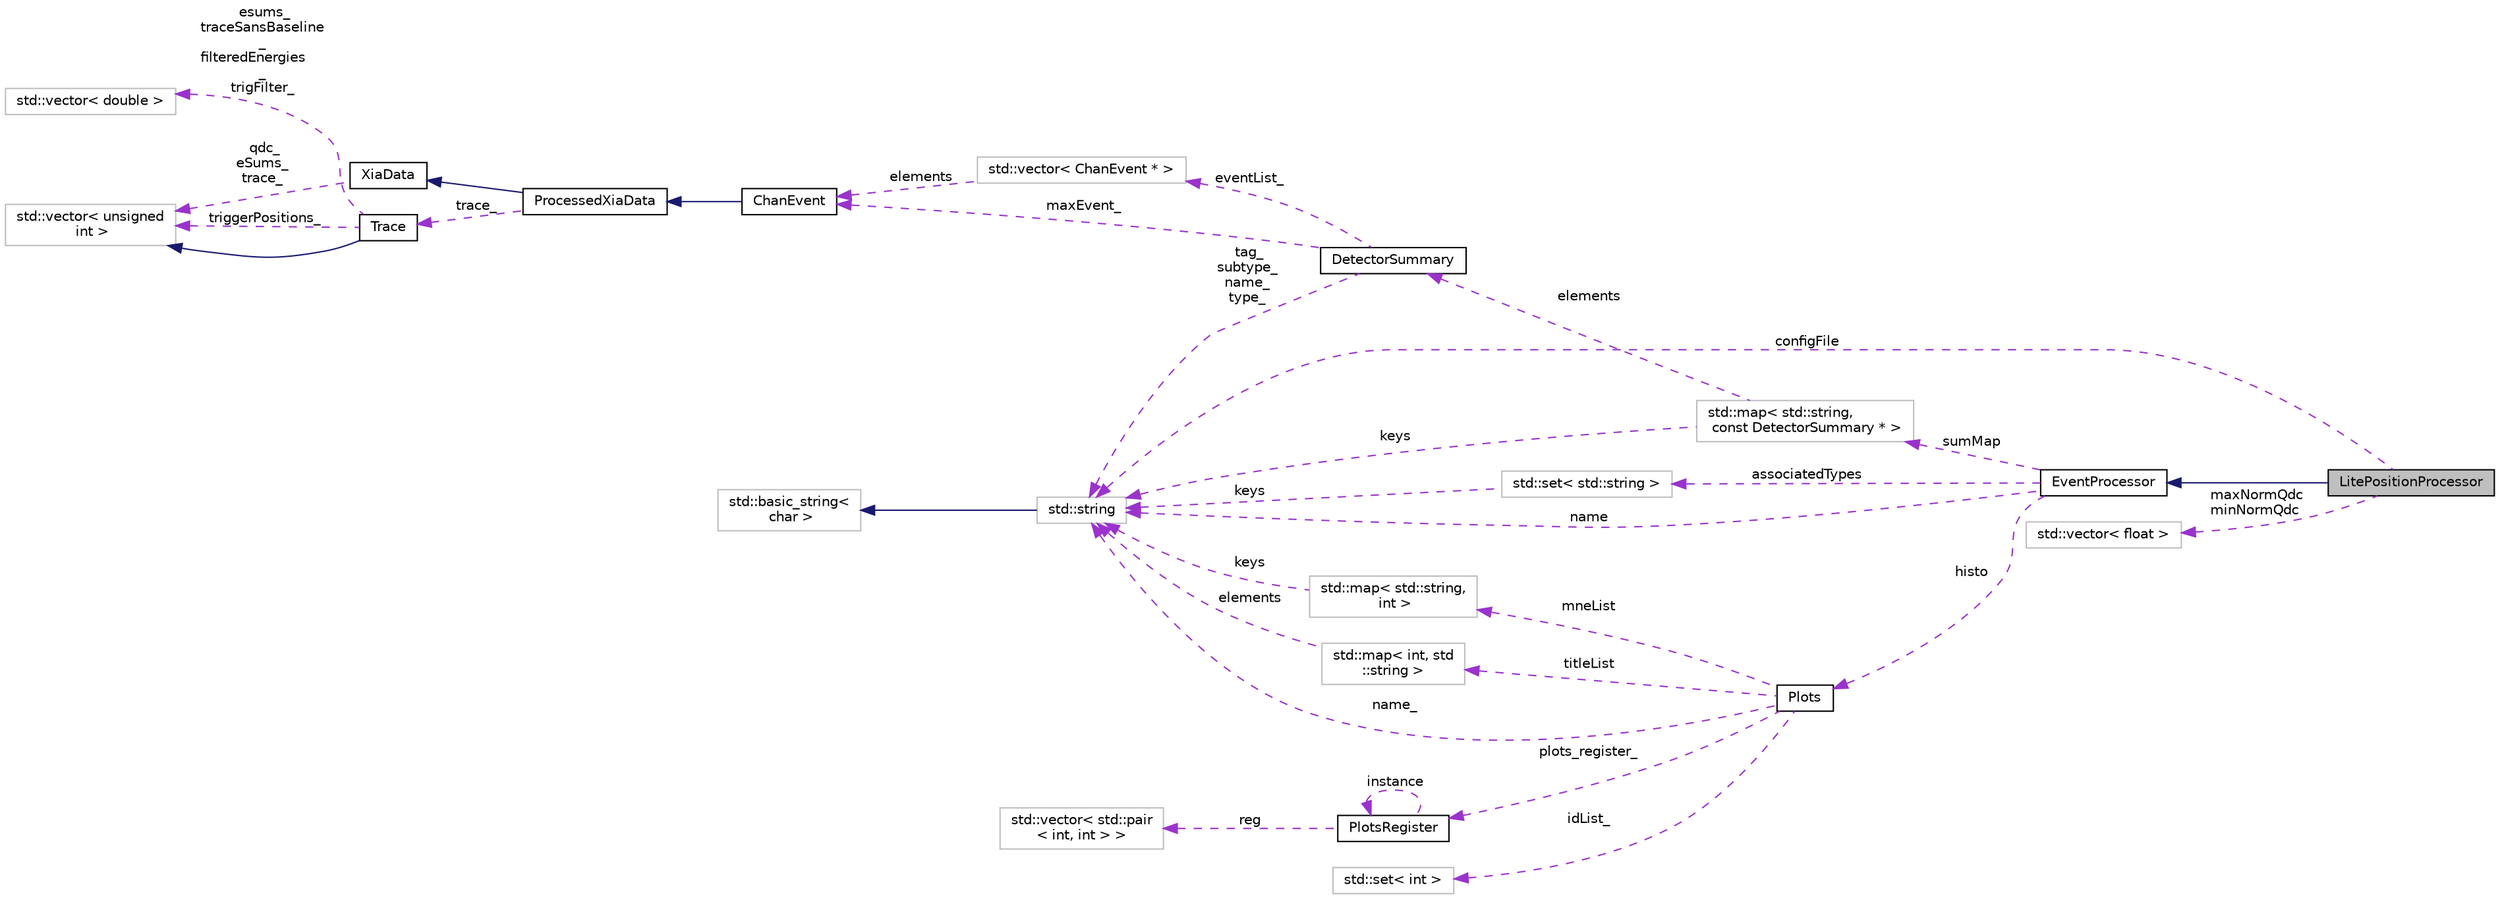 digraph "LitePositionProcessor"
{
  edge [fontname="Helvetica",fontsize="10",labelfontname="Helvetica",labelfontsize="10"];
  node [fontname="Helvetica",fontsize="10",shape=record];
  rankdir="LR";
  Node1 [label="LitePositionProcessor",height=0.2,width=0.4,color="black", fillcolor="grey75", style="filled", fontcolor="black"];
  Node2 -> Node1 [dir="back",color="midnightblue",fontsize="10",style="solid",fontname="Helvetica"];
  Node2 [label="EventProcessor",height=0.2,width=0.4,color="black", fillcolor="white", style="filled",URL="$d6/d65/class_event_processor.html",tooltip="Class to handle event processing. "];
  Node3 -> Node2 [dir="back",color="darkorchid3",fontsize="10",style="dashed",label=" associatedTypes" ,fontname="Helvetica"];
  Node3 [label="std::set\< std::string \>",height=0.2,width=0.4,color="grey75", fillcolor="white", style="filled"];
  Node4 -> Node3 [dir="back",color="darkorchid3",fontsize="10",style="dashed",label=" keys" ,fontname="Helvetica"];
  Node4 [label="std::string",height=0.2,width=0.4,color="grey75", fillcolor="white", style="filled",tooltip="STL class. "];
  Node5 -> Node4 [dir="back",color="midnightblue",fontsize="10",style="solid",fontname="Helvetica"];
  Node5 [label="std::basic_string\<\l char \>",height=0.2,width=0.4,color="grey75", fillcolor="white", style="filled",tooltip="STL class. "];
  Node4 -> Node2 [dir="back",color="darkorchid3",fontsize="10",style="dashed",label=" name" ,fontname="Helvetica"];
  Node6 -> Node2 [dir="back",color="darkorchid3",fontsize="10",style="dashed",label=" sumMap" ,fontname="Helvetica"];
  Node6 [label="std::map\< std::string,\l const DetectorSummary * \>",height=0.2,width=0.4,color="grey75", fillcolor="white", style="filled"];
  Node7 -> Node6 [dir="back",color="darkorchid3",fontsize="10",style="dashed",label=" elements" ,fontname="Helvetica"];
  Node7 [label="DetectorSummary",height=0.2,width=0.4,color="black", fillcolor="white", style="filled",URL="$da/d8d/class_detector_summary.html"];
  Node8 -> Node7 [dir="back",color="darkorchid3",fontsize="10",style="dashed",label=" maxEvent_" ,fontname="Helvetica"];
  Node8 [label="ChanEvent",height=0.2,width=0.4,color="black", fillcolor="white", style="filled",URL="$d5/d91/class_chan_event.html",tooltip="A channel event. "];
  Node9 -> Node8 [dir="back",color="midnightblue",fontsize="10",style="solid",fontname="Helvetica"];
  Node9 [label="ProcessedXiaData",height=0.2,width=0.4,color="black", fillcolor="white", style="filled",URL="$df/d3c/class_processed_xia_data.html"];
  Node10 -> Node9 [dir="back",color="midnightblue",fontsize="10",style="solid",fontname="Helvetica"];
  Node10 [label="XiaData",height=0.2,width=0.4,color="black", fillcolor="white", style="filled",URL="$d2/ddd/class_xia_data.html",tooltip="A pixie16 channel event. "];
  Node11 -> Node10 [dir="back",color="darkorchid3",fontsize="10",style="dashed",label=" qdc_\neSums_\ntrace_" ,fontname="Helvetica"];
  Node11 [label="std::vector\< unsigned\l int \>",height=0.2,width=0.4,color="grey75", fillcolor="white", style="filled"];
  Node12 -> Node9 [dir="back",color="darkorchid3",fontsize="10",style="dashed",label=" trace_" ,fontname="Helvetica"];
  Node12 [label="Trace",height=0.2,width=0.4,color="black", fillcolor="white", style="filled",URL="$dd/db7/class_trace.html",tooltip="This defines a more extensible implementation of a digitized trace. The class is derived from a vecto..."];
  Node11 -> Node12 [dir="back",color="midnightblue",fontsize="10",style="solid",fontname="Helvetica"];
  Node11 -> Node12 [dir="back",color="darkorchid3",fontsize="10",style="dashed",label=" triggerPositions_" ,fontname="Helvetica"];
  Node13 -> Node12 [dir="back",color="darkorchid3",fontsize="10",style="dashed",label=" esums_\ntraceSansBaseline\l_\nfilteredEnergies\l_\ntrigFilter_" ,fontname="Helvetica"];
  Node13 [label="std::vector\< double \>",height=0.2,width=0.4,color="grey75", fillcolor="white", style="filled"];
  Node14 -> Node7 [dir="back",color="darkorchid3",fontsize="10",style="dashed",label=" eventList_" ,fontname="Helvetica"];
  Node14 [label="std::vector\< ChanEvent * \>",height=0.2,width=0.4,color="grey75", fillcolor="white", style="filled"];
  Node8 -> Node14 [dir="back",color="darkorchid3",fontsize="10",style="dashed",label=" elements" ,fontname="Helvetica"];
  Node4 -> Node7 [dir="back",color="darkorchid3",fontsize="10",style="dashed",label=" tag_\nsubtype_\nname_\ntype_" ,fontname="Helvetica"];
  Node4 -> Node6 [dir="back",color="darkorchid3",fontsize="10",style="dashed",label=" keys" ,fontname="Helvetica"];
  Node15 -> Node2 [dir="back",color="darkorchid3",fontsize="10",style="dashed",label=" histo" ,fontname="Helvetica"];
  Node15 [label="Plots",height=0.2,width=0.4,color="black", fillcolor="white", style="filled",URL="$d7/d8b/class_plots.html",tooltip="Holds pointers to all Histograms. "];
  Node16 -> Node15 [dir="back",color="darkorchid3",fontsize="10",style="dashed",label=" mneList" ,fontname="Helvetica"];
  Node16 [label="std::map\< std::string,\l int \>",height=0.2,width=0.4,color="grey75", fillcolor="white", style="filled"];
  Node4 -> Node16 [dir="back",color="darkorchid3",fontsize="10",style="dashed",label=" keys" ,fontname="Helvetica"];
  Node17 -> Node15 [dir="back",color="darkorchid3",fontsize="10",style="dashed",label=" plots_register_" ,fontname="Helvetica"];
  Node17 [label="PlotsRegister",height=0.2,width=0.4,color="black", fillcolor="white", style="filled",URL="$d7/d6e/class_plots_register.html",tooltip="Holds ranges and offsets of all plots. Singleton class. "];
  Node17 -> Node17 [dir="back",color="darkorchid3",fontsize="10",style="dashed",label=" instance" ,fontname="Helvetica"];
  Node18 -> Node17 [dir="back",color="darkorchid3",fontsize="10",style="dashed",label=" reg" ,fontname="Helvetica"];
  Node18 [label="std::vector\< std::pair\l\< int, int \> \>",height=0.2,width=0.4,color="grey75", fillcolor="white", style="filled"];
  Node19 -> Node15 [dir="back",color="darkorchid3",fontsize="10",style="dashed",label=" idList_" ,fontname="Helvetica"];
  Node19 [label="std::set\< int \>",height=0.2,width=0.4,color="grey75", fillcolor="white", style="filled"];
  Node4 -> Node15 [dir="back",color="darkorchid3",fontsize="10",style="dashed",label=" name_" ,fontname="Helvetica"];
  Node20 -> Node15 [dir="back",color="darkorchid3",fontsize="10",style="dashed",label=" titleList" ,fontname="Helvetica"];
  Node20 [label="std::map\< int, std\l::string \>",height=0.2,width=0.4,color="grey75", fillcolor="white", style="filled"];
  Node4 -> Node20 [dir="back",color="darkorchid3",fontsize="10",style="dashed",label=" elements" ,fontname="Helvetica"];
  Node4 -> Node1 [dir="back",color="darkorchid3",fontsize="10",style="dashed",label=" configFile" ,fontname="Helvetica"];
  Node21 -> Node1 [dir="back",color="darkorchid3",fontsize="10",style="dashed",label=" maxNormQdc\nminNormQdc" ,fontname="Helvetica"];
  Node21 [label="std::vector\< float \>",height=0.2,width=0.4,color="grey75", fillcolor="white", style="filled"];
}
